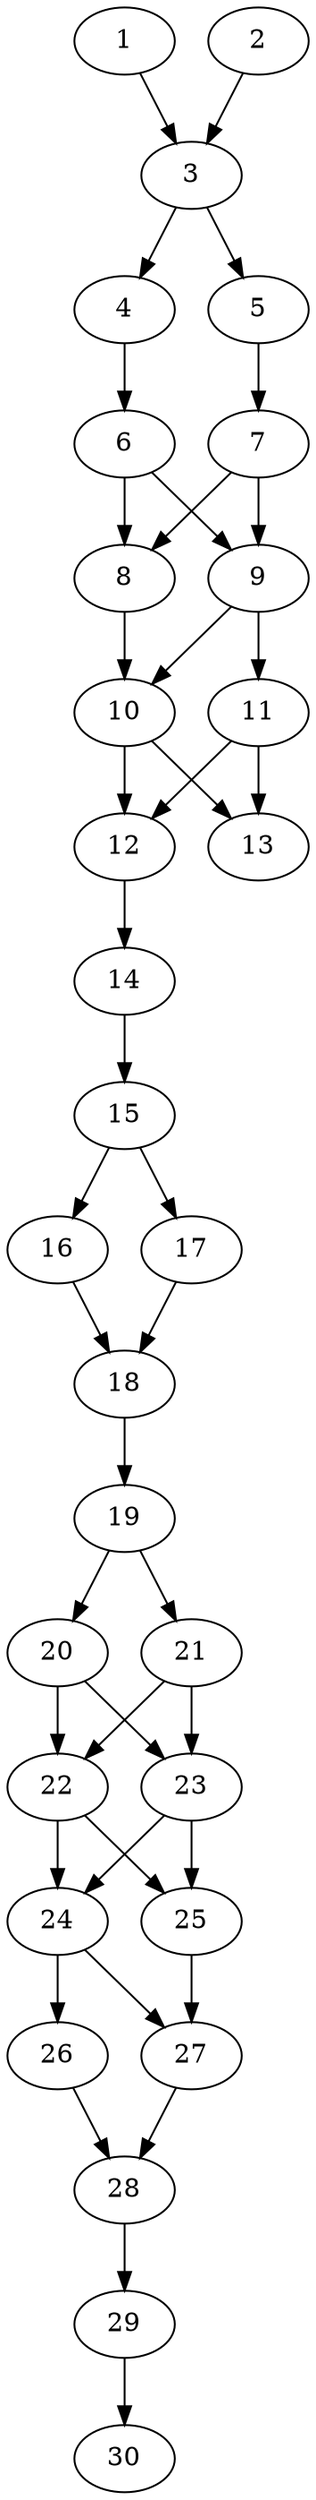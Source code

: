 // DAG automatically generated by daggen at Thu Oct  3 14:04:17 2019
// ./daggen --dot -n 30 --ccr 0.5 --fat 0.3 --regular 0.7 --density 0.9 --mindata 5242880 --maxdata 52428800 
digraph G {
  1 [size="18028544", alpha="0.18", expect_size="9014272"] 
  1 -> 3 [size ="9014272"]
  2 [size="63772672", alpha="0.13", expect_size="31886336"] 
  2 -> 3 [size ="31886336"]
  3 [size="19322880", alpha="0.04", expect_size="9661440"] 
  3 -> 4 [size ="9661440"]
  3 -> 5 [size ="9661440"]
  4 [size="47034368", alpha="0.03", expect_size="23517184"] 
  4 -> 6 [size ="23517184"]
  5 [size="14211072", alpha="0.00", expect_size="7105536"] 
  5 -> 7 [size ="7105536"]
  6 [size="81315840", alpha="0.17", expect_size="40657920"] 
  6 -> 8 [size ="40657920"]
  6 -> 9 [size ="40657920"]
  7 [size="56750080", alpha="0.18", expect_size="28375040"] 
  7 -> 8 [size ="28375040"]
  7 -> 9 [size ="28375040"]
  8 [size="31191040", alpha="0.06", expect_size="15595520"] 
  8 -> 10 [size ="15595520"]
  9 [size="81315840", alpha="0.06", expect_size="40657920"] 
  9 -> 10 [size ="40657920"]
  9 -> 11 [size ="40657920"]
  10 [size="66433024", alpha="0.10", expect_size="33216512"] 
  10 -> 12 [size ="33216512"]
  10 -> 13 [size ="33216512"]
  11 [size="71235584", alpha="0.09", expect_size="35617792"] 
  11 -> 12 [size ="35617792"]
  11 -> 13 [size ="35617792"]
  12 [size="60051456", alpha="0.20", expect_size="30025728"] 
  12 -> 14 [size ="30025728"]
  13 [size="28104704", alpha="0.12", expect_size="14052352"] 
  14 [size="45365248", alpha="0.12", expect_size="22682624"] 
  14 -> 15 [size ="22682624"]
  15 [size="58714112", alpha="0.19", expect_size="29357056"] 
  15 -> 16 [size ="29357056"]
  15 -> 17 [size ="29357056"]
  16 [size="59797504", alpha="0.04", expect_size="29898752"] 
  16 -> 18 [size ="29898752"]
  17 [size="47097856", alpha="0.16", expect_size="23548928"] 
  17 -> 18 [size ="23548928"]
  18 [size="39227392", alpha="0.10", expect_size="19613696"] 
  18 -> 19 [size ="19613696"]
  19 [size="69572608", alpha="0.17", expect_size="34786304"] 
  19 -> 20 [size ="34786304"]
  19 -> 21 [size ="34786304"]
  20 [size="97216512", alpha="0.08", expect_size="48608256"] 
  20 -> 22 [size ="48608256"]
  20 -> 23 [size ="48608256"]
  21 [size="52160512", alpha="0.01", expect_size="26080256"] 
  21 -> 22 [size ="26080256"]
  21 -> 23 [size ="26080256"]
  22 [size="95356928", alpha="0.06", expect_size="47678464"] 
  22 -> 24 [size ="47678464"]
  22 -> 25 [size ="47678464"]
  23 [size="95074304", alpha="0.12", expect_size="47537152"] 
  23 -> 24 [size ="47537152"]
  23 -> 25 [size ="47537152"]
  24 [size="56442880", alpha="0.06", expect_size="28221440"] 
  24 -> 26 [size ="28221440"]
  24 -> 27 [size ="28221440"]
  25 [size="19552256", alpha="0.01", expect_size="9776128"] 
  25 -> 27 [size ="9776128"]
  26 [size="13414400", alpha="0.11", expect_size="6707200"] 
  26 -> 28 [size ="6707200"]
  27 [size="32483328", alpha="0.10", expect_size="16241664"] 
  27 -> 28 [size ="16241664"]
  28 [size="12128256", alpha="0.14", expect_size="6064128"] 
  28 -> 29 [size ="6064128"]
  29 [size="58376192", alpha="0.14", expect_size="29188096"] 
  29 -> 30 [size ="29188096"]
  30 [size="42579968", alpha="0.04", expect_size="21289984"] 
}
